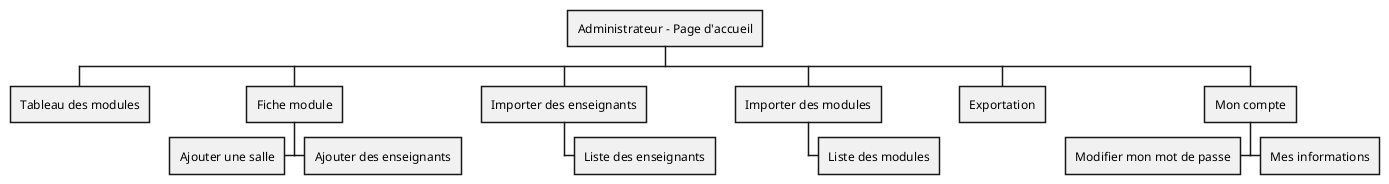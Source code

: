 @startwbs
+ Administrateur - Page d'accueil
++ Tableau des modules
++ Fiche module
+++ Ajouter des enseignants
++- Ajouter une salle
++ Importer des enseignants
+++ Liste des enseignants
++ Importer des modules
+++ Liste des modules
++ Exportation
++ Mon compte
++- Modifier mon mot de passe
+++ Mes informations
@endwbs